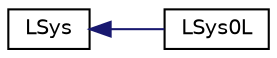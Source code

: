 digraph "Graphical Class Hierarchy"
{
  edge [fontname="Helvetica",fontsize="10",labelfontname="Helvetica",labelfontsize="10"];
  node [fontname="Helvetica",fontsize="10",shape=record];
  rankdir="LR";
  Node0 [label="LSys",height=0.2,width=0.4,color="black", fillcolor="white", style="filled",URL="$class_l_sys.html"];
  Node0 -> Node1 [dir="back",color="midnightblue",fontsize="10",style="solid",fontname="Helvetica"];
  Node1 [label="LSys0L",height=0.2,width=0.4,color="black", fillcolor="white", style="filled",URL="$class_l_sys0_l.html"];
}
